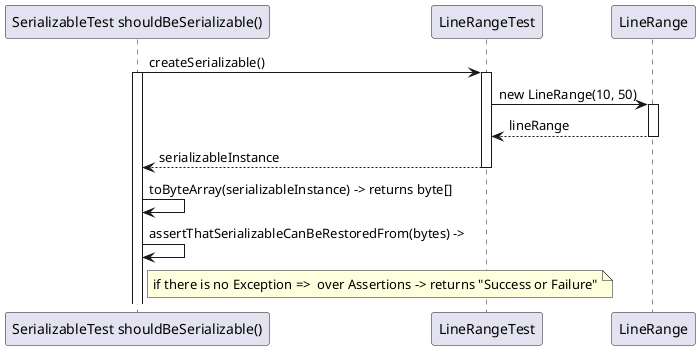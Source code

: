 @startuml
participant "SerializableTest shouldBeSerializable()" as SerializableTest
SerializableTest -> LineRangeTest: createSerializable()
activate SerializableTest
activate LineRangeTest

LineRangeTest -> LineRange: new LineRange(10, 50)
activate LineRange
return lineRange
return serializableInstance

SerializableTest -> SerializableTest: toByteArray(serializableInstance) -> returns byte[]

SerializableTest -> SerializableTest: assertThatSerializableCanBeRestoredFrom(bytes) ->
note right SerializableTest: if there is no Exception =>  over Assertions -> returns "Success or Failure"
@enduml